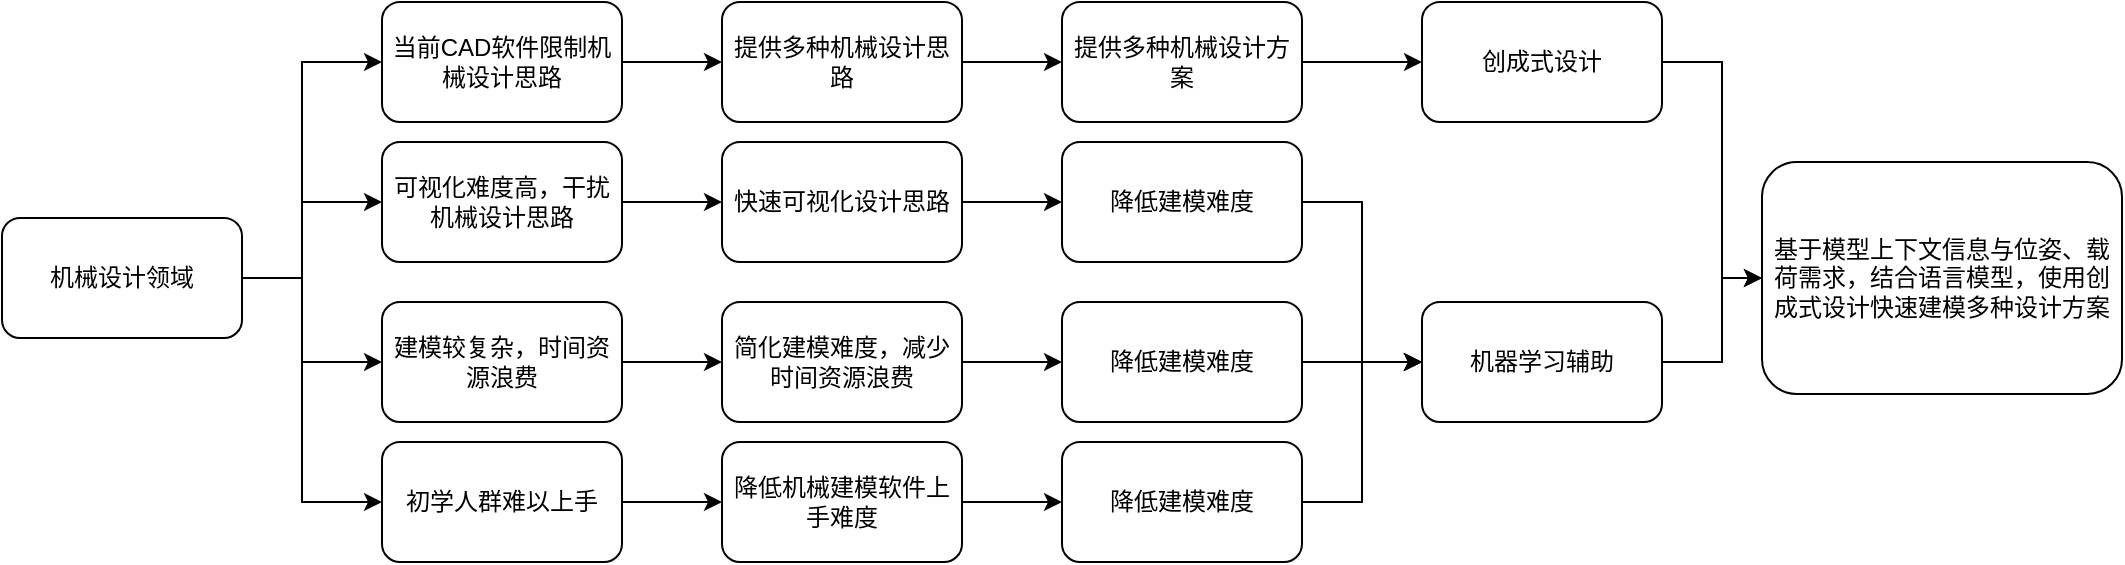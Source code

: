 <mxfile version="21.5.0" type="github">
  <diagram name="第 1 页" id="9oxFwIxjs5UT7jZF00LQ">
    <mxGraphModel dx="1551" dy="965" grid="1" gridSize="10" guides="1" tooltips="1" connect="1" arrows="0" fold="1" page="1" pageScale="1" pageWidth="827" pageHeight="583" math="0" shadow="0">
      <root>
        <mxCell id="0" />
        <mxCell id="1" parent="0" />
        <mxCell id="MZCKFRt412MDe5l76vAm-2" value="机械设计领域" style="rounded=1;whiteSpace=wrap;html=1;" vertex="1" parent="1">
          <mxGeometry x="40" y="278" width="120" height="60" as="geometry" />
        </mxCell>
        <mxCell id="MZCKFRt412MDe5l76vAm-6" value="" style="endArrow=classic;html=1;rounded=0;exitX=1;exitY=0.5;exitDx=0;exitDy=0;entryX=0;entryY=0.5;entryDx=0;entryDy=0;" edge="1" parent="1" source="MZCKFRt412MDe5l76vAm-2" target="MZCKFRt412MDe5l76vAm-10">
          <mxGeometry width="50" height="50" relative="1" as="geometry">
            <mxPoint x="170" y="250" as="sourcePoint" />
            <mxPoint x="230" y="250" as="targetPoint" />
            <Array as="points">
              <mxPoint x="190" y="308" />
              <mxPoint x="190" y="200" />
            </Array>
          </mxGeometry>
        </mxCell>
        <mxCell id="MZCKFRt412MDe5l76vAm-7" value="" style="endArrow=classic;html=1;rounded=0;exitX=1;exitY=0.5;exitDx=0;exitDy=0;entryX=0;entryY=0.5;entryDx=0;entryDy=0;" edge="1" parent="1" source="MZCKFRt412MDe5l76vAm-2" target="MZCKFRt412MDe5l76vAm-11">
          <mxGeometry width="50" height="50" relative="1" as="geometry">
            <mxPoint x="190" y="480" as="sourcePoint" />
            <mxPoint x="230" y="350" as="targetPoint" />
            <Array as="points">
              <mxPoint x="190" y="308" />
              <mxPoint x="190" y="270" />
            </Array>
          </mxGeometry>
        </mxCell>
        <mxCell id="MZCKFRt412MDe5l76vAm-10" value="当前CAD软件限制机械设计思路" style="rounded=1;whiteSpace=wrap;html=1;" vertex="1" parent="1">
          <mxGeometry x="230" y="170" width="120" height="60" as="geometry" />
        </mxCell>
        <mxCell id="MZCKFRt412MDe5l76vAm-11" value="可视化难度高，干扰机械设计思路" style="rounded=1;whiteSpace=wrap;html=1;" vertex="1" parent="1">
          <mxGeometry x="230" y="240" width="120" height="60" as="geometry" />
        </mxCell>
        <mxCell id="MZCKFRt412MDe5l76vAm-13" value="" style="endArrow=classic;html=1;rounded=0;exitX=1;exitY=0.5;exitDx=0;exitDy=0;entryX=0;entryY=0.5;entryDx=0;entryDy=0;" edge="1" parent="1" source="MZCKFRt412MDe5l76vAm-2" target="MZCKFRt412MDe5l76vAm-12">
          <mxGeometry width="50" height="50" relative="1" as="geometry">
            <mxPoint x="350" y="330" as="sourcePoint" />
            <mxPoint x="400" y="280" as="targetPoint" />
            <Array as="points">
              <mxPoint x="190" y="308" />
              <mxPoint x="190" y="420" />
            </Array>
          </mxGeometry>
        </mxCell>
        <mxCell id="MZCKFRt412MDe5l76vAm-14" value="建模较复杂，时间资源浪费" style="rounded=1;whiteSpace=wrap;html=1;" vertex="1" parent="1">
          <mxGeometry x="230" y="320" width="120" height="60" as="geometry" />
        </mxCell>
        <mxCell id="MZCKFRt412MDe5l76vAm-16" value="" style="endArrow=classic;html=1;rounded=0;exitX=1;exitY=0.5;exitDx=0;exitDy=0;entryX=0;entryY=0.5;entryDx=0;entryDy=0;" edge="1" parent="1" source="MZCKFRt412MDe5l76vAm-2" target="MZCKFRt412MDe5l76vAm-14">
          <mxGeometry width="50" height="50" relative="1" as="geometry">
            <mxPoint x="350" y="330" as="sourcePoint" />
            <mxPoint x="400" y="280" as="targetPoint" />
            <Array as="points">
              <mxPoint x="190" y="308" />
              <mxPoint x="190" y="350" />
            </Array>
          </mxGeometry>
        </mxCell>
        <mxCell id="MZCKFRt412MDe5l76vAm-17" value="" style="endArrow=classic;html=1;rounded=0;exitX=1;exitY=0.5;exitDx=0;exitDy=0;entryX=0;entryY=0.5;entryDx=0;entryDy=0;" edge="1" parent="1" source="MZCKFRt412MDe5l76vAm-10" target="MZCKFRt412MDe5l76vAm-24">
          <mxGeometry width="50" height="50" relative="1" as="geometry">
            <mxPoint x="410" y="240" as="sourcePoint" />
            <mxPoint x="400" y="200" as="targetPoint" />
          </mxGeometry>
        </mxCell>
        <mxCell id="MZCKFRt412MDe5l76vAm-18" value="" style="endArrow=classic;html=1;rounded=0;exitX=1;exitY=0.5;exitDx=0;exitDy=0;" edge="1" parent="1" source="MZCKFRt412MDe5l76vAm-11">
          <mxGeometry width="50" height="50" relative="1" as="geometry">
            <mxPoint x="386" y="306" as="sourcePoint" />
            <mxPoint x="400" y="270" as="targetPoint" />
            <Array as="points">
              <mxPoint x="400" y="270" />
            </Array>
          </mxGeometry>
        </mxCell>
        <mxCell id="MZCKFRt412MDe5l76vAm-12" value="初学人群难以上手" style="rounded=1;whiteSpace=wrap;html=1;" vertex="1" parent="1">
          <mxGeometry x="230" y="390" width="120" height="60" as="geometry" />
        </mxCell>
        <mxCell id="MZCKFRt412MDe5l76vAm-20" value="" style="endArrow=classic;html=1;rounded=0;exitX=1;exitY=0.5;exitDx=0;exitDy=0;entryX=0;entryY=0.5;entryDx=0;entryDy=0;" edge="1" parent="1" source="MZCKFRt412MDe5l76vAm-12" target="MZCKFRt412MDe5l76vAm-26">
          <mxGeometry width="50" height="50" relative="1" as="geometry">
            <mxPoint x="350" y="330" as="sourcePoint" />
            <mxPoint x="400" y="340" as="targetPoint" />
          </mxGeometry>
        </mxCell>
        <mxCell id="MZCKFRt412MDe5l76vAm-23" value="" style="endArrow=classic;html=1;rounded=0;exitX=1;exitY=0.5;exitDx=0;exitDy=0;entryX=0;entryY=0.5;entryDx=0;entryDy=0;" edge="1" parent="1" source="MZCKFRt412MDe5l76vAm-14" target="MZCKFRt412MDe5l76vAm-27">
          <mxGeometry width="50" height="50" relative="1" as="geometry">
            <mxPoint x="350" y="330" as="sourcePoint" />
            <mxPoint x="400" y="410" as="targetPoint" />
          </mxGeometry>
        </mxCell>
        <mxCell id="MZCKFRt412MDe5l76vAm-24" value="提供多种机械设计思路" style="rounded=1;whiteSpace=wrap;html=1;" vertex="1" parent="1">
          <mxGeometry x="400" y="170" width="120" height="60" as="geometry" />
        </mxCell>
        <mxCell id="MZCKFRt412MDe5l76vAm-25" value="快速可视化设计思路" style="rounded=1;whiteSpace=wrap;html=1;" vertex="1" parent="1">
          <mxGeometry x="400" y="240" width="120" height="60" as="geometry" />
        </mxCell>
        <mxCell id="MZCKFRt412MDe5l76vAm-26" value="降低机械建模软件上手难度" style="rounded=1;whiteSpace=wrap;html=1;" vertex="1" parent="1">
          <mxGeometry x="400" y="390" width="120" height="60" as="geometry" />
        </mxCell>
        <mxCell id="MZCKFRt412MDe5l76vAm-27" value="简化建模难度，减少时间资源浪费" style="rounded=1;whiteSpace=wrap;html=1;" vertex="1" parent="1">
          <mxGeometry x="400" y="320" width="120" height="60" as="geometry" />
        </mxCell>
        <mxCell id="MZCKFRt412MDe5l76vAm-28" value="降低建模难度" style="rounded=1;whiteSpace=wrap;html=1;" vertex="1" parent="1">
          <mxGeometry x="570" y="390" width="120" height="60" as="geometry" />
        </mxCell>
        <mxCell id="MZCKFRt412MDe5l76vAm-29" value="" style="endArrow=classic;html=1;rounded=0;exitX=1;exitY=0.5;exitDx=0;exitDy=0;entryX=0;entryY=0.5;entryDx=0;entryDy=0;" edge="1" parent="1" source="MZCKFRt412MDe5l76vAm-26" target="MZCKFRt412MDe5l76vAm-28">
          <mxGeometry width="50" height="50" relative="1" as="geometry">
            <mxPoint x="430" y="330" as="sourcePoint" />
            <mxPoint x="480" y="280" as="targetPoint" />
          </mxGeometry>
        </mxCell>
        <mxCell id="MZCKFRt412MDe5l76vAm-30" value="降低建模难度" style="rounded=1;whiteSpace=wrap;html=1;" vertex="1" parent="1">
          <mxGeometry x="570" y="320" width="120" height="60" as="geometry" />
        </mxCell>
        <mxCell id="MZCKFRt412MDe5l76vAm-31" value="" style="endArrow=classic;html=1;rounded=0;exitX=1;exitY=0.5;exitDx=0;exitDy=0;entryX=0;entryY=0.5;entryDx=0;entryDy=0;" edge="1" parent="1" source="MZCKFRt412MDe5l76vAm-27" target="MZCKFRt412MDe5l76vAm-30">
          <mxGeometry width="50" height="50" relative="1" as="geometry">
            <mxPoint x="430" y="330" as="sourcePoint" />
            <mxPoint x="480" y="280" as="targetPoint" />
          </mxGeometry>
        </mxCell>
        <mxCell id="MZCKFRt412MDe5l76vAm-32" value="降低建模难度" style="rounded=1;whiteSpace=wrap;html=1;" vertex="1" parent="1">
          <mxGeometry x="570" y="240" width="120" height="60" as="geometry" />
        </mxCell>
        <mxCell id="MZCKFRt412MDe5l76vAm-33" value="" style="endArrow=classic;html=1;rounded=0;exitX=1;exitY=0.5;exitDx=0;exitDy=0;entryX=0;entryY=0.5;entryDx=0;entryDy=0;" edge="1" parent="1" source="MZCKFRt412MDe5l76vAm-25" target="MZCKFRt412MDe5l76vAm-32">
          <mxGeometry width="50" height="50" relative="1" as="geometry">
            <mxPoint x="430" y="330" as="sourcePoint" />
            <mxPoint x="480" y="280" as="targetPoint" />
          </mxGeometry>
        </mxCell>
        <mxCell id="MZCKFRt412MDe5l76vAm-34" value="提供多种机械设计方案" style="rounded=1;whiteSpace=wrap;html=1;" vertex="1" parent="1">
          <mxGeometry x="570" y="170" width="120" height="60" as="geometry" />
        </mxCell>
        <mxCell id="MZCKFRt412MDe5l76vAm-35" value="" style="endArrow=classic;html=1;rounded=0;exitX=1;exitY=0.5;exitDx=0;exitDy=0;entryX=0;entryY=0.5;entryDx=0;entryDy=0;" edge="1" parent="1" source="MZCKFRt412MDe5l76vAm-24" target="MZCKFRt412MDe5l76vAm-34">
          <mxGeometry width="50" height="50" relative="1" as="geometry">
            <mxPoint x="430" y="330" as="sourcePoint" />
            <mxPoint x="480" y="280" as="targetPoint" />
          </mxGeometry>
        </mxCell>
        <mxCell id="MZCKFRt412MDe5l76vAm-36" value="基于模型上下文信息与位姿、载荷需求，结合语言模型，使用创成式设计快速建模多种设计方案" style="rounded=1;whiteSpace=wrap;html=1;" vertex="1" parent="1">
          <mxGeometry x="920" y="250" width="180" height="116" as="geometry" />
        </mxCell>
        <mxCell id="MZCKFRt412MDe5l76vAm-37" value="机器学习辅助" style="rounded=1;whiteSpace=wrap;html=1;" vertex="1" parent="1">
          <mxGeometry x="750" y="320" width="120" height="60" as="geometry" />
        </mxCell>
        <mxCell id="MZCKFRt412MDe5l76vAm-40" value="创成式设计" style="rounded=1;whiteSpace=wrap;html=1;" vertex="1" parent="1">
          <mxGeometry x="750" y="170" width="120" height="60" as="geometry" />
        </mxCell>
        <mxCell id="MZCKFRt412MDe5l76vAm-41" value="" style="endArrow=classic;html=1;rounded=0;exitX=1;exitY=0.5;exitDx=0;exitDy=0;entryX=0;entryY=0.5;entryDx=0;entryDy=0;" edge="1" parent="1" source="MZCKFRt412MDe5l76vAm-34" target="MZCKFRt412MDe5l76vAm-40">
          <mxGeometry width="50" height="50" relative="1" as="geometry">
            <mxPoint x="730" y="250" as="sourcePoint" />
            <mxPoint x="780" y="200" as="targetPoint" />
          </mxGeometry>
        </mxCell>
        <mxCell id="MZCKFRt412MDe5l76vAm-45" value="" style="endArrow=classic;html=1;rounded=0;exitX=1;exitY=0.5;exitDx=0;exitDy=0;entryX=0;entryY=0.5;entryDx=0;entryDy=0;" edge="1" parent="1" source="MZCKFRt412MDe5l76vAm-40" target="MZCKFRt412MDe5l76vAm-36">
          <mxGeometry width="50" height="50" relative="1" as="geometry">
            <mxPoint x="790" y="400" as="sourcePoint" />
            <mxPoint x="840" y="350" as="targetPoint" />
            <Array as="points">
              <mxPoint x="900" y="200" />
              <mxPoint x="900" y="308" />
            </Array>
          </mxGeometry>
        </mxCell>
        <mxCell id="MZCKFRt412MDe5l76vAm-46" value="" style="endArrow=classic;html=1;rounded=0;exitX=1;exitY=0.5;exitDx=0;exitDy=0;entryX=0;entryY=0.5;entryDx=0;entryDy=0;" edge="1" parent="1" source="MZCKFRt412MDe5l76vAm-37" target="MZCKFRt412MDe5l76vAm-36">
          <mxGeometry width="50" height="50" relative="1" as="geometry">
            <mxPoint x="940" y="410" as="sourcePoint" />
            <mxPoint x="990" y="360" as="targetPoint" />
            <Array as="points">
              <mxPoint x="900" y="350" />
              <mxPoint x="900" y="308" />
            </Array>
          </mxGeometry>
        </mxCell>
        <mxCell id="MZCKFRt412MDe5l76vAm-49" value="" style="endArrow=classic;html=1;rounded=0;exitX=1;exitY=0.5;exitDx=0;exitDy=0;entryX=0;entryY=0.5;entryDx=0;entryDy=0;" edge="1" parent="1" source="MZCKFRt412MDe5l76vAm-30" target="MZCKFRt412MDe5l76vAm-37">
          <mxGeometry width="50" height="50" relative="1" as="geometry">
            <mxPoint x="820" y="520" as="sourcePoint" />
            <mxPoint x="870" y="470" as="targetPoint" />
          </mxGeometry>
        </mxCell>
        <mxCell id="MZCKFRt412MDe5l76vAm-50" value="" style="endArrow=classic;html=1;rounded=0;exitX=1;exitY=0.5;exitDx=0;exitDy=0;entryX=0;entryY=0.5;entryDx=0;entryDy=0;" edge="1" parent="1" source="MZCKFRt412MDe5l76vAm-28" target="MZCKFRt412MDe5l76vAm-37">
          <mxGeometry width="50" height="50" relative="1" as="geometry">
            <mxPoint x="820" y="530" as="sourcePoint" />
            <mxPoint x="870" y="480" as="targetPoint" />
            <Array as="points">
              <mxPoint x="720" y="420" />
              <mxPoint x="720" y="350" />
            </Array>
          </mxGeometry>
        </mxCell>
        <mxCell id="MZCKFRt412MDe5l76vAm-51" value="" style="endArrow=classic;html=1;rounded=0;exitX=1;exitY=0.5;exitDx=0;exitDy=0;entryX=0;entryY=0.5;entryDx=0;entryDy=0;" edge="1" parent="1" source="MZCKFRt412MDe5l76vAm-32" target="MZCKFRt412MDe5l76vAm-37">
          <mxGeometry width="50" height="50" relative="1" as="geometry">
            <mxPoint x="910" y="530" as="sourcePoint" />
            <mxPoint x="960" y="480" as="targetPoint" />
            <Array as="points">
              <mxPoint x="720" y="270" />
              <mxPoint x="720" y="350" />
            </Array>
          </mxGeometry>
        </mxCell>
      </root>
    </mxGraphModel>
  </diagram>
</mxfile>
